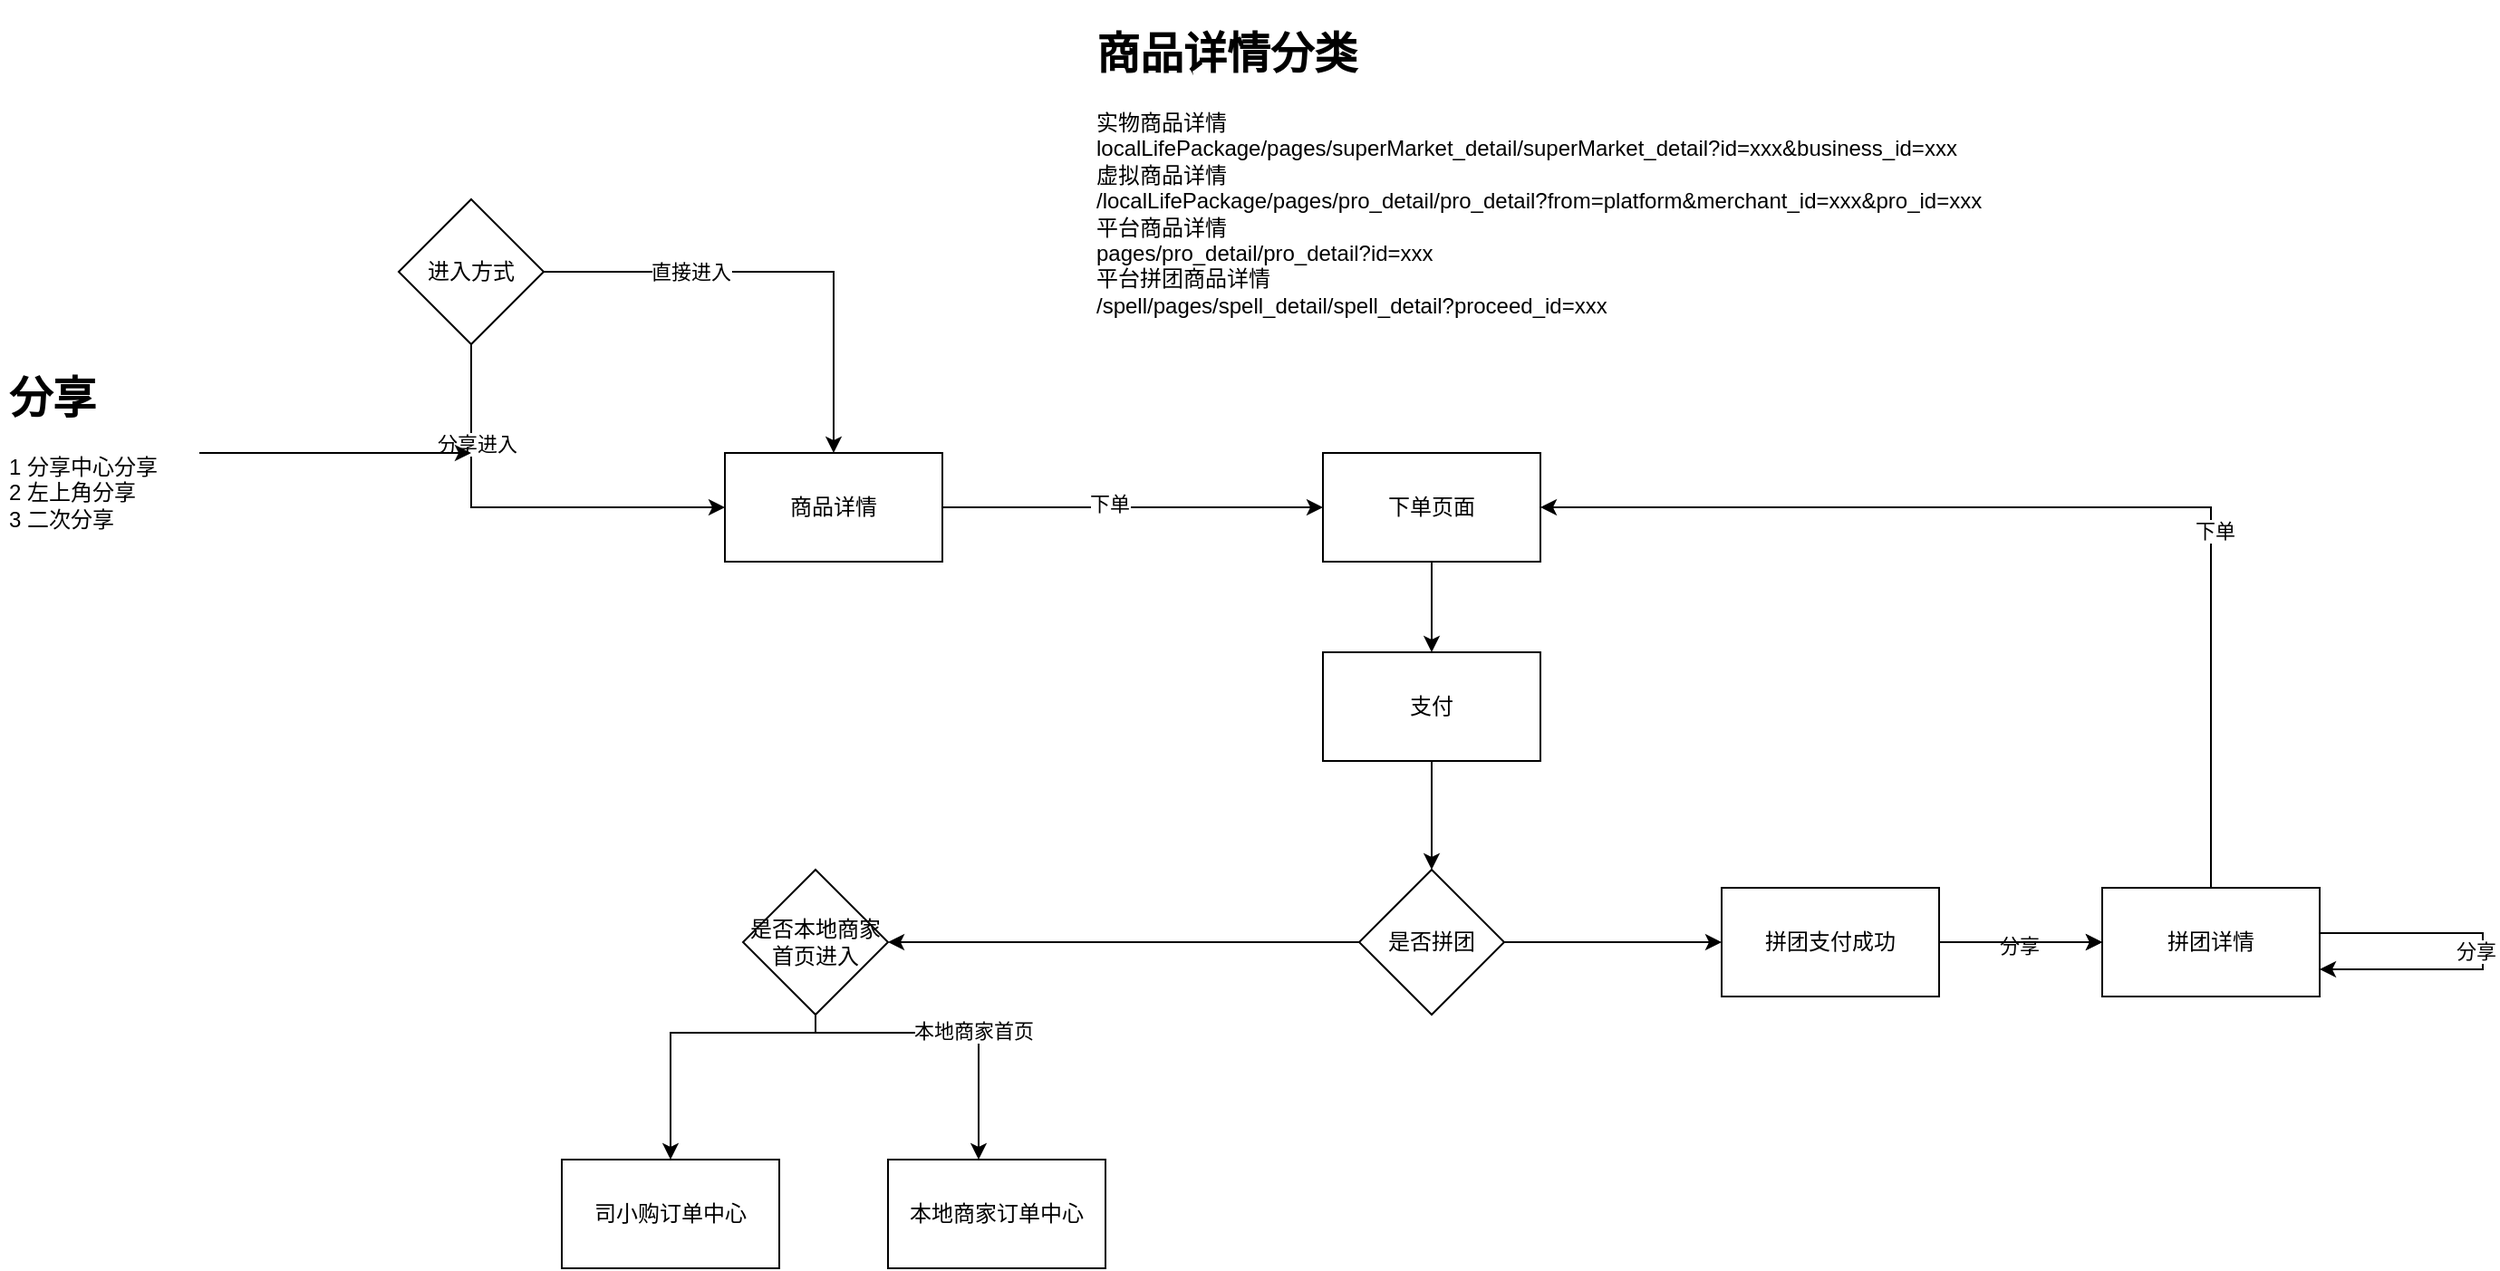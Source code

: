 <mxfile version="21.7.2" type="github">
  <diagram name="第 1 页" id="7x0FycOl71cl4HVPAylI">
    <mxGraphModel dx="2901" dy="1118" grid="1" gridSize="10" guides="1" tooltips="1" connect="1" arrows="1" fold="1" page="1" pageScale="1" pageWidth="827" pageHeight="1169" math="0" shadow="0">
      <root>
        <mxCell id="0" />
        <mxCell id="1" parent="0" />
        <mxCell id="8Flcab0CqjDwEWojN-UU-11" style="edgeStyle=orthogonalEdgeStyle;rounded=0;orthogonalLoop=1;jettySize=auto;html=1;" edge="1" parent="1" source="8Flcab0CqjDwEWojN-UU-1" target="8Flcab0CqjDwEWojN-UU-2">
          <mxGeometry relative="1" as="geometry" />
        </mxCell>
        <mxCell id="8Flcab0CqjDwEWojN-UU-28" value="下单" style="edgeLabel;html=1;align=center;verticalAlign=middle;resizable=0;points=[];" vertex="1" connectable="0" parent="8Flcab0CqjDwEWojN-UU-11">
          <mxGeometry x="-0.127" y="2" relative="1" as="geometry">
            <mxPoint as="offset" />
          </mxGeometry>
        </mxCell>
        <mxCell id="8Flcab0CqjDwEWojN-UU-1" value="商品详情" style="rounded=0;whiteSpace=wrap;html=1;" vertex="1" parent="1">
          <mxGeometry x="-130" y="300" width="120" height="60" as="geometry" />
        </mxCell>
        <mxCell id="8Flcab0CqjDwEWojN-UU-12" style="edgeStyle=orthogonalEdgeStyle;rounded=0;orthogonalLoop=1;jettySize=auto;html=1;" edge="1" parent="1" source="8Flcab0CqjDwEWojN-UU-2" target="8Flcab0CqjDwEWojN-UU-3">
          <mxGeometry relative="1" as="geometry" />
        </mxCell>
        <mxCell id="8Flcab0CqjDwEWojN-UU-2" value="下单页面" style="rounded=0;whiteSpace=wrap;html=1;" vertex="1" parent="1">
          <mxGeometry x="200" y="300" width="120" height="60" as="geometry" />
        </mxCell>
        <mxCell id="8Flcab0CqjDwEWojN-UU-13" style="edgeStyle=orthogonalEdgeStyle;rounded=0;orthogonalLoop=1;jettySize=auto;html=1;entryX=0.5;entryY=0;entryDx=0;entryDy=0;" edge="1" parent="1" source="8Flcab0CqjDwEWojN-UU-3" target="8Flcab0CqjDwEWojN-UU-5">
          <mxGeometry relative="1" as="geometry" />
        </mxCell>
        <mxCell id="8Flcab0CqjDwEWojN-UU-3" value="支付" style="rounded=0;whiteSpace=wrap;html=1;" vertex="1" parent="1">
          <mxGeometry x="200" y="410" width="120" height="60" as="geometry" />
        </mxCell>
        <mxCell id="8Flcab0CqjDwEWojN-UU-24" style="edgeStyle=orthogonalEdgeStyle;rounded=0;orthogonalLoop=1;jettySize=auto;html=1;" edge="1" parent="1" source="8Flcab0CqjDwEWojN-UU-5" target="8Flcab0CqjDwEWojN-UU-6">
          <mxGeometry relative="1" as="geometry" />
        </mxCell>
        <mxCell id="8Flcab0CqjDwEWojN-UU-29" style="edgeStyle=orthogonalEdgeStyle;rounded=0;orthogonalLoop=1;jettySize=auto;html=1;" edge="1" parent="1" source="8Flcab0CqjDwEWojN-UU-5" target="8Flcab0CqjDwEWojN-UU-10">
          <mxGeometry relative="1" as="geometry" />
        </mxCell>
        <mxCell id="8Flcab0CqjDwEWojN-UU-5" value="是否拼团" style="rhombus;whiteSpace=wrap;html=1;" vertex="1" parent="1">
          <mxGeometry x="220" y="530" width="80" height="80" as="geometry" />
        </mxCell>
        <mxCell id="8Flcab0CqjDwEWojN-UU-19" style="edgeStyle=orthogonalEdgeStyle;rounded=0;orthogonalLoop=1;jettySize=auto;html=1;" edge="1" parent="1" source="8Flcab0CqjDwEWojN-UU-6" target="8Flcab0CqjDwEWojN-UU-7">
          <mxGeometry relative="1" as="geometry" />
        </mxCell>
        <mxCell id="8Flcab0CqjDwEWojN-UU-20" value="分享" style="edgeLabel;html=1;align=center;verticalAlign=middle;resizable=0;points=[];" vertex="1" connectable="0" parent="8Flcab0CqjDwEWojN-UU-19">
          <mxGeometry x="-0.033" y="-2" relative="1" as="geometry">
            <mxPoint as="offset" />
          </mxGeometry>
        </mxCell>
        <mxCell id="8Flcab0CqjDwEWojN-UU-26" value="" style="edgeStyle=orthogonalEdgeStyle;rounded=0;orthogonalLoop=1;jettySize=auto;html=1;" edge="1" parent="1" source="8Flcab0CqjDwEWojN-UU-6" target="8Flcab0CqjDwEWojN-UU-7">
          <mxGeometry relative="1" as="geometry" />
        </mxCell>
        <mxCell id="8Flcab0CqjDwEWojN-UU-6" value="拼团支付成功" style="rounded=0;whiteSpace=wrap;html=1;" vertex="1" parent="1">
          <mxGeometry x="420" y="540" width="120" height="60" as="geometry" />
        </mxCell>
        <mxCell id="8Flcab0CqjDwEWojN-UU-25" style="edgeStyle=orthogonalEdgeStyle;rounded=0;orthogonalLoop=1;jettySize=auto;html=1;entryX=1;entryY=0.5;entryDx=0;entryDy=0;exitX=0.5;exitY=0;exitDx=0;exitDy=0;" edge="1" parent="1" source="8Flcab0CqjDwEWojN-UU-7" target="8Flcab0CqjDwEWojN-UU-2">
          <mxGeometry relative="1" as="geometry">
            <Array as="points">
              <mxPoint x="690" y="330" />
            </Array>
          </mxGeometry>
        </mxCell>
        <mxCell id="8Flcab0CqjDwEWojN-UU-27" value="下单" style="edgeLabel;html=1;align=center;verticalAlign=middle;resizable=0;points=[];" vertex="1" connectable="0" parent="8Flcab0CqjDwEWojN-UU-25">
          <mxGeometry x="-0.321" y="-2" relative="1" as="geometry">
            <mxPoint as="offset" />
          </mxGeometry>
        </mxCell>
        <mxCell id="8Flcab0CqjDwEWojN-UU-7" value="拼团详情" style="rounded=0;whiteSpace=wrap;html=1;" vertex="1" parent="1">
          <mxGeometry x="630" y="540" width="120" height="60" as="geometry" />
        </mxCell>
        <mxCell id="8Flcab0CqjDwEWojN-UU-8" value="司小购订单中心" style="rounded=0;whiteSpace=wrap;html=1;" vertex="1" parent="1">
          <mxGeometry x="-220" y="690" width="120" height="60" as="geometry" />
        </mxCell>
        <mxCell id="8Flcab0CqjDwEWojN-UU-9" value="本地商家订单中心" style="rounded=0;whiteSpace=wrap;html=1;" vertex="1" parent="1">
          <mxGeometry x="-40" y="690" width="120" height="60" as="geometry" />
        </mxCell>
        <mxCell id="8Flcab0CqjDwEWojN-UU-16" style="edgeStyle=orthogonalEdgeStyle;rounded=0;orthogonalLoop=1;jettySize=auto;html=1;entryX=0.5;entryY=0;entryDx=0;entryDy=0;" edge="1" parent="1" source="8Flcab0CqjDwEWojN-UU-10" target="8Flcab0CqjDwEWojN-UU-8">
          <mxGeometry relative="1" as="geometry">
            <Array as="points">
              <mxPoint x="-160" y="620" />
            </Array>
          </mxGeometry>
        </mxCell>
        <mxCell id="8Flcab0CqjDwEWojN-UU-17" style="edgeStyle=orthogonalEdgeStyle;rounded=0;orthogonalLoop=1;jettySize=auto;html=1;" edge="1" parent="1" source="8Flcab0CqjDwEWojN-UU-10" target="8Flcab0CqjDwEWojN-UU-9">
          <mxGeometry relative="1" as="geometry">
            <Array as="points">
              <mxPoint x="10" y="620" />
            </Array>
          </mxGeometry>
        </mxCell>
        <mxCell id="8Flcab0CqjDwEWojN-UU-30" value="本地商家首页" style="edgeLabel;html=1;align=center;verticalAlign=middle;resizable=0;points=[];" vertex="1" connectable="0" parent="8Flcab0CqjDwEWojN-UU-17">
          <mxGeometry x="0.141" y="1" relative="1" as="geometry">
            <mxPoint as="offset" />
          </mxGeometry>
        </mxCell>
        <mxCell id="8Flcab0CqjDwEWojN-UU-10" value="是否本地商家首页进入" style="rhombus;whiteSpace=wrap;html=1;" vertex="1" parent="1">
          <mxGeometry x="-120" y="530" width="80" height="80" as="geometry" />
        </mxCell>
        <mxCell id="8Flcab0CqjDwEWojN-UU-32" style="edgeStyle=orthogonalEdgeStyle;rounded=0;orthogonalLoop=1;jettySize=auto;html=1;" edge="1" parent="1" source="8Flcab0CqjDwEWojN-UU-31" target="8Flcab0CqjDwEWojN-UU-1">
          <mxGeometry relative="1" as="geometry" />
        </mxCell>
        <mxCell id="8Flcab0CqjDwEWojN-UU-33" value="直接进入" style="edgeLabel;html=1;align=center;verticalAlign=middle;resizable=0;points=[];" vertex="1" connectable="0" parent="8Flcab0CqjDwEWojN-UU-32">
          <mxGeometry x="-0.377" relative="1" as="geometry">
            <mxPoint as="offset" />
          </mxGeometry>
        </mxCell>
        <mxCell id="8Flcab0CqjDwEWojN-UU-34" style="edgeStyle=orthogonalEdgeStyle;rounded=0;orthogonalLoop=1;jettySize=auto;html=1;entryX=0;entryY=0.5;entryDx=0;entryDy=0;" edge="1" parent="1" source="8Flcab0CqjDwEWojN-UU-31" target="8Flcab0CqjDwEWojN-UU-1">
          <mxGeometry relative="1" as="geometry">
            <mxPoint x="-110" y="359" as="targetPoint" />
            <Array as="points">
              <mxPoint x="-270" y="330" />
            </Array>
          </mxGeometry>
        </mxCell>
        <mxCell id="8Flcab0CqjDwEWojN-UU-35" value="分享进入" style="edgeLabel;html=1;align=center;verticalAlign=middle;resizable=0;points=[];" vertex="1" connectable="0" parent="8Flcab0CqjDwEWojN-UU-34">
          <mxGeometry x="-0.526" y="3" relative="1" as="geometry">
            <mxPoint as="offset" />
          </mxGeometry>
        </mxCell>
        <mxCell id="8Flcab0CqjDwEWojN-UU-31" value="进入方式" style="rhombus;whiteSpace=wrap;html=1;" vertex="1" parent="1">
          <mxGeometry x="-310" y="160" width="80" height="80" as="geometry" />
        </mxCell>
        <mxCell id="8Flcab0CqjDwEWojN-UU-38" style="edgeStyle=orthogonalEdgeStyle;rounded=0;orthogonalLoop=1;jettySize=auto;html=1;" edge="1" parent="1" source="8Flcab0CqjDwEWojN-UU-37">
          <mxGeometry relative="1" as="geometry">
            <mxPoint x="-270" y="300" as="targetPoint" />
          </mxGeometry>
        </mxCell>
        <mxCell id="8Flcab0CqjDwEWojN-UU-37" value="&lt;h1&gt;分享&lt;/h1&gt;&lt;div&gt;1 分享中心分享&lt;/div&gt;&lt;div&gt;2 左上角分享&lt;/div&gt;&lt;div&gt;3 二次分享&lt;/div&gt;" style="text;html=1;strokeColor=none;fillColor=none;spacing=5;spacingTop=-20;whiteSpace=wrap;overflow=hidden;rounded=0;" vertex="1" parent="1">
          <mxGeometry x="-530" y="250" width="110" height="100" as="geometry" />
        </mxCell>
        <mxCell id="8Flcab0CqjDwEWojN-UU-39" style="edgeStyle=orthogonalEdgeStyle;rounded=0;orthogonalLoop=1;jettySize=auto;html=1;elbow=vertical;" edge="1" parent="1">
          <mxGeometry relative="1" as="geometry">
            <mxPoint x="750" y="565" as="sourcePoint" />
            <mxPoint x="750" y="585" as="targetPoint" />
            <Array as="points">
              <mxPoint x="840" y="585" />
            </Array>
          </mxGeometry>
        </mxCell>
        <mxCell id="8Flcab0CqjDwEWojN-UU-40" value="分享" style="edgeLabel;html=1;align=center;verticalAlign=middle;resizable=0;points=[];" vertex="1" connectable="0" parent="8Flcab0CqjDwEWojN-UU-39">
          <mxGeometry y="-4" relative="1" as="geometry">
            <mxPoint as="offset" />
          </mxGeometry>
        </mxCell>
        <mxCell id="8Flcab0CqjDwEWojN-UU-41" value="&lt;h1&gt;商品详情分类&lt;/h1&gt;&lt;div&gt;&lt;div&gt;实物商品详情&lt;/div&gt;&lt;div&gt;localLifePackage/pages/superMarket_detail/superMarket_detail?id=xxx&amp;amp;business_id=xxx&lt;/div&gt;&lt;div&gt;虚拟商品详情&lt;/div&gt;&lt;div&gt;/localLifePackage/pages/pro_detail/pro_detail?from=platform&amp;amp;merchant_id=xxx&amp;amp;pro_id=xxx&lt;/div&gt;&lt;div&gt;平台商品详情&lt;/div&gt;&lt;div&gt;pages/pro_detail/pro_detail?id=xxx&lt;/div&gt;&lt;div&gt;平台拼团商品详情&lt;/div&gt;&lt;div&gt;/spell/pages/spell_detail/spell_detail?proceed_id=xxx&lt;/div&gt;&lt;/div&gt;" style="text;html=1;strokeColor=none;fillColor=none;spacing=5;spacingTop=-20;whiteSpace=wrap;overflow=hidden;rounded=0;" vertex="1" parent="1">
          <mxGeometry x="70" y="60" width="740" height="190" as="geometry" />
        </mxCell>
      </root>
    </mxGraphModel>
  </diagram>
</mxfile>
